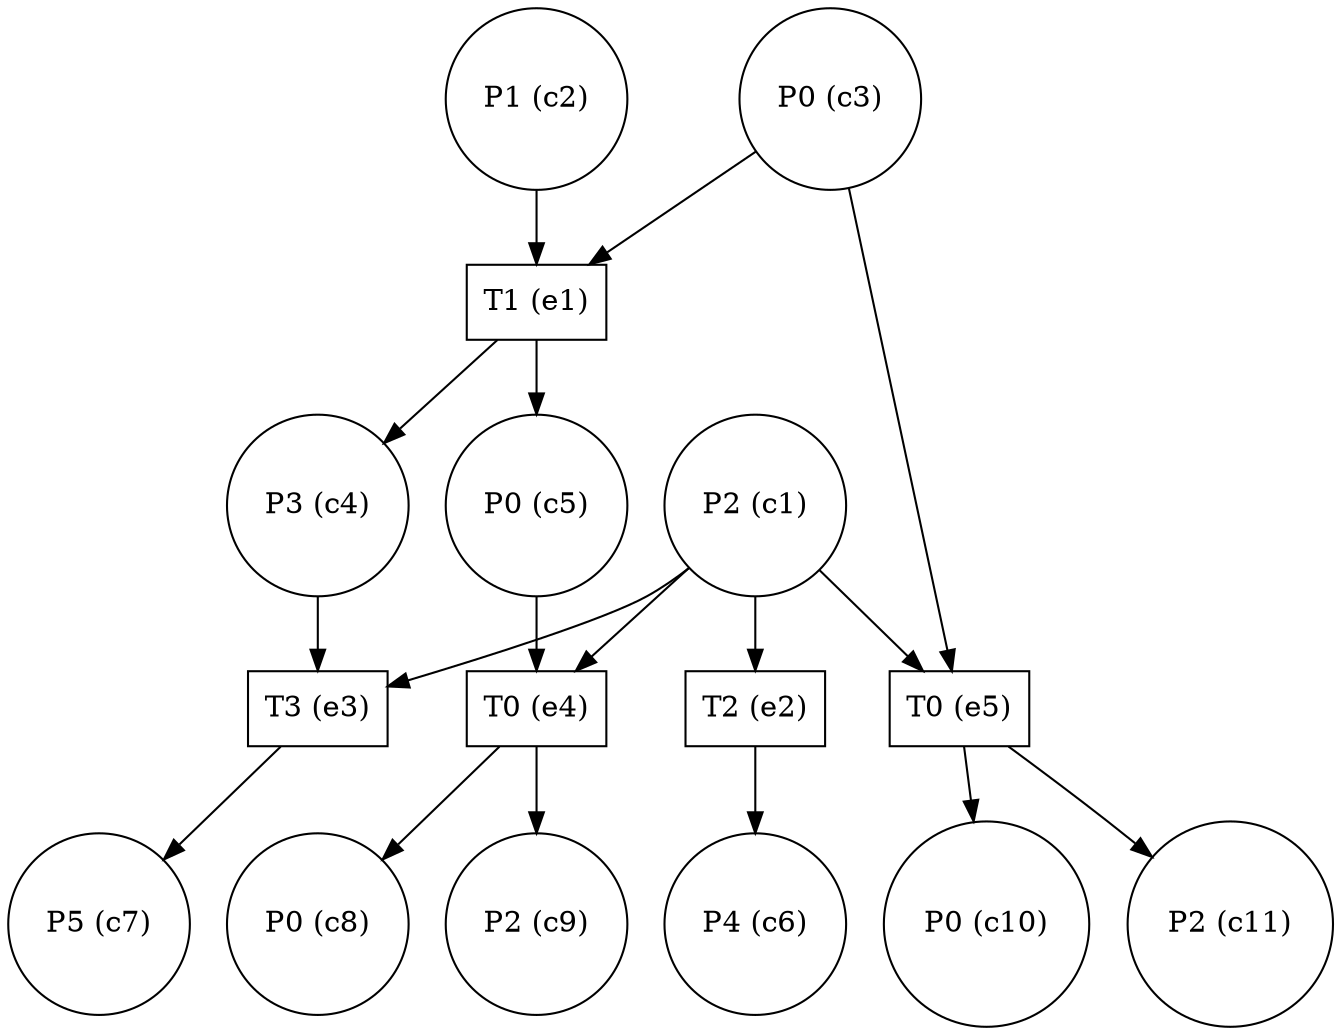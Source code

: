 digraph test {
  c1 -> e3;
  c1 -> e4;
  c1 -> e2;
  c1 -> e5;
  c2 -> e1;
  c3 -> e1;
  c3 -> e5;
  e1 -> c4;
  c4 -> e3;
  e1 -> c5;
  c5 -> e4;
  e2 -> c6;
  e3 -> c7;
  e4 -> c8;
  e4 -> c9;
  e5 -> c10;
  e5 -> c11;
  c1 [label="P2 (c1)" shape=circle];
  c2 [label="P1 (c2)" shape=circle];
  c3 [label="P0 (c3)" shape=circle];
  c4 [label="P3 (c4)" shape=circle];
  c5 [label="P0 (c5)" shape=circle];
  c6 [label="P4 (c6)" shape=circle];
  c7 [label="P5 (c7)" shape=circle];
  c8 [label="P0 (c8)" shape=circle];
  c9 [label="P2 (c9)" shape=circle];
  c10 [label="P0 (c10)" shape=circle];
  c11 [label="P2 (c11)" shape=circle];
  e1 [label="T1 (e1)" shape=box];
  e2 [label="T2 (e2)" shape=box];
  e3 [label="T3 (e3)" shape=box];
  e4 [label="T0 (e4)" shape=box];
  e5 [label="T0 (e5)" shape=box];
}

